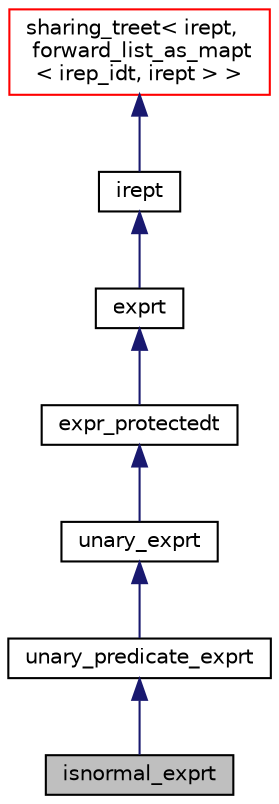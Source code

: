 digraph "isnormal_exprt"
{
 // LATEX_PDF_SIZE
  bgcolor="transparent";
  edge [fontname="Helvetica",fontsize="10",labelfontname="Helvetica",labelfontsize="10"];
  node [fontname="Helvetica",fontsize="10",shape=record];
  Node1 [label="isnormal_exprt",height=0.2,width=0.4,color="black", fillcolor="grey75", style="filled", fontcolor="black",tooltip="Evaluates to true if the operand is a normal number."];
  Node2 -> Node1 [dir="back",color="midnightblue",fontsize="10",style="solid",fontname="Helvetica"];
  Node2 [label="unary_predicate_exprt",height=0.2,width=0.4,color="black",URL="$classunary__predicate__exprt.html",tooltip="A base class for expressions that are predicates, i.e., Boolean-typed, and that take exactly one argu..."];
  Node3 -> Node2 [dir="back",color="midnightblue",fontsize="10",style="solid",fontname="Helvetica"];
  Node3 [label="unary_exprt",height=0.2,width=0.4,color="black",URL="$classunary__exprt.html",tooltip="Generic base class for unary expressions."];
  Node4 -> Node3 [dir="back",color="midnightblue",fontsize="10",style="solid",fontname="Helvetica"];
  Node4 [label="expr_protectedt",height=0.2,width=0.4,color="black",URL="$classexpr__protectedt.html",tooltip="Base class for all expressions."];
  Node5 -> Node4 [dir="back",color="midnightblue",fontsize="10",style="solid",fontname="Helvetica"];
  Node5 [label="exprt",height=0.2,width=0.4,color="black",URL="$classexprt.html",tooltip="Base class for all expressions."];
  Node6 -> Node5 [dir="back",color="midnightblue",fontsize="10",style="solid",fontname="Helvetica"];
  Node6 [label="irept",height=0.2,width=0.4,color="black",URL="$classirept.html",tooltip="There are a large number of kinds of tree structured or tree-like data in CPROVER."];
  Node7 -> Node6 [dir="back",color="midnightblue",fontsize="10",style="solid",fontname="Helvetica"];
  Node7 [label="sharing_treet\< irept,\l forward_list_as_mapt\l\< irep_idt, irept \> \>",height=0.2,width=0.4,color="red",URL="$classsharing__treet.html",tooltip=" "];
}

